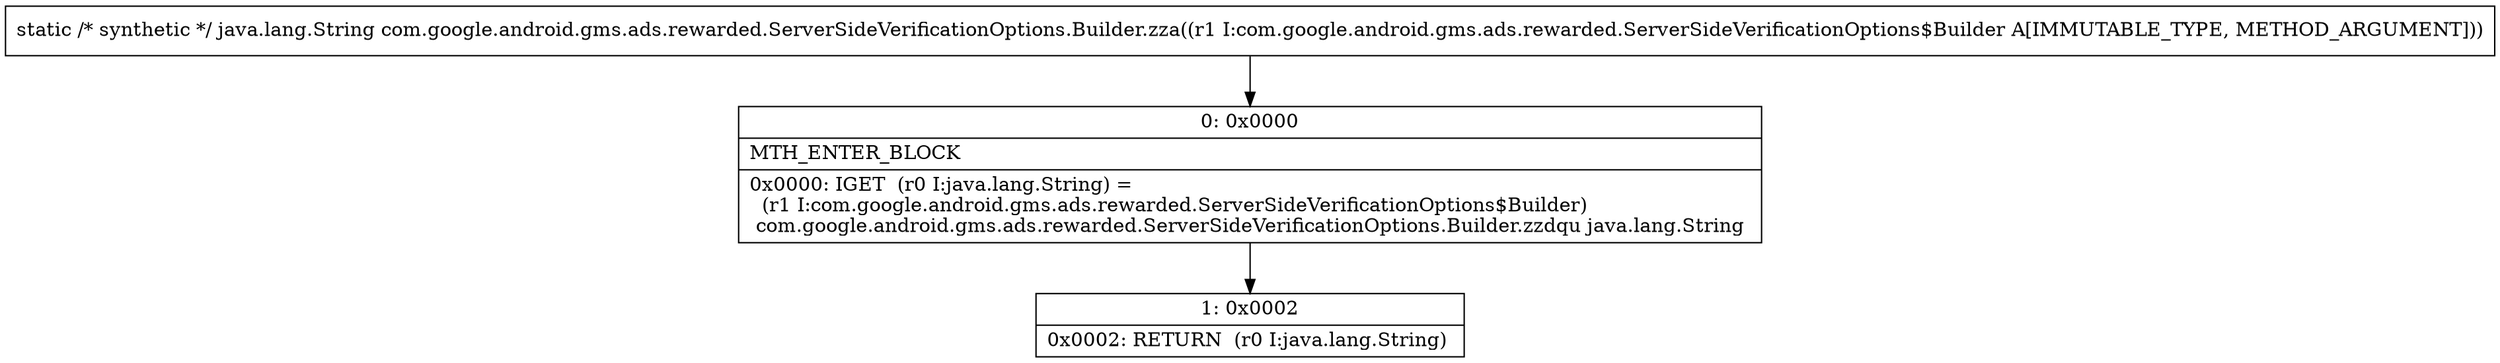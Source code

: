 digraph "CFG forcom.google.android.gms.ads.rewarded.ServerSideVerificationOptions.Builder.zza(Lcom\/google\/android\/gms\/ads\/rewarded\/ServerSideVerificationOptions$Builder;)Ljava\/lang\/String;" {
Node_0 [shape=record,label="{0\:\ 0x0000|MTH_ENTER_BLOCK\l|0x0000: IGET  (r0 I:java.lang.String) = \l  (r1 I:com.google.android.gms.ads.rewarded.ServerSideVerificationOptions$Builder)\l com.google.android.gms.ads.rewarded.ServerSideVerificationOptions.Builder.zzdqu java.lang.String \l}"];
Node_1 [shape=record,label="{1\:\ 0x0002|0x0002: RETURN  (r0 I:java.lang.String) \l}"];
MethodNode[shape=record,label="{static \/* synthetic *\/ java.lang.String com.google.android.gms.ads.rewarded.ServerSideVerificationOptions.Builder.zza((r1 I:com.google.android.gms.ads.rewarded.ServerSideVerificationOptions$Builder A[IMMUTABLE_TYPE, METHOD_ARGUMENT])) }"];
MethodNode -> Node_0;
Node_0 -> Node_1;
}

